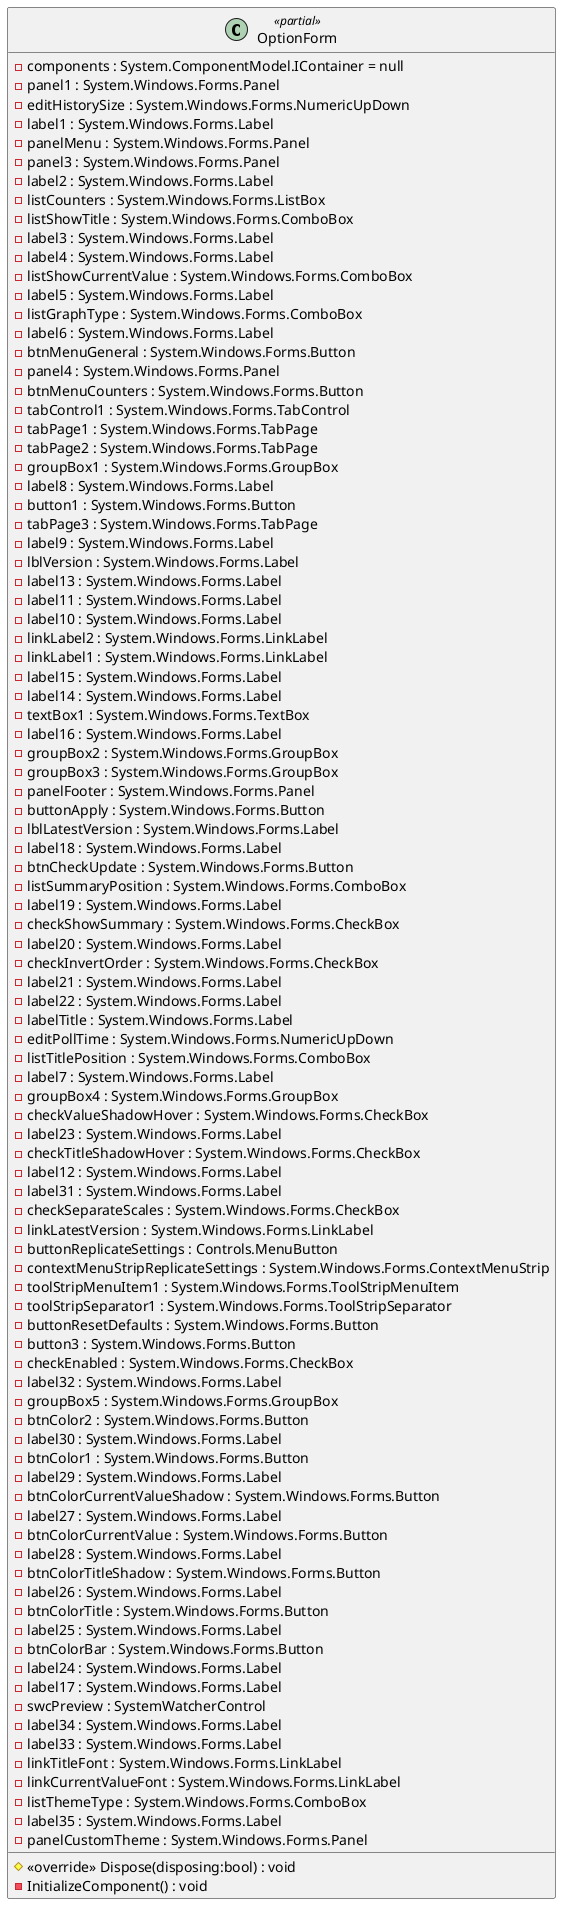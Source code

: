 @startuml
class OptionForm <<partial>> {
    - components : System.ComponentModel.IContainer = null
    # <<override>> Dispose(disposing:bool) : void
    - InitializeComponent() : void
    - panel1 : System.Windows.Forms.Panel
    - editHistorySize : System.Windows.Forms.NumericUpDown
    - label1 : System.Windows.Forms.Label
    - panelMenu : System.Windows.Forms.Panel
    - panel3 : System.Windows.Forms.Panel
    - label2 : System.Windows.Forms.Label
    - listCounters : System.Windows.Forms.ListBox
    - listShowTitle : System.Windows.Forms.ComboBox
    - label3 : System.Windows.Forms.Label
    - label4 : System.Windows.Forms.Label
    - listShowCurrentValue : System.Windows.Forms.ComboBox
    - label5 : System.Windows.Forms.Label
    - listGraphType : System.Windows.Forms.ComboBox
    - label6 : System.Windows.Forms.Label
    - btnMenuGeneral : System.Windows.Forms.Button
    - panel4 : System.Windows.Forms.Panel
    - btnMenuCounters : System.Windows.Forms.Button
    - tabControl1 : System.Windows.Forms.TabControl
    - tabPage1 : System.Windows.Forms.TabPage
    - tabPage2 : System.Windows.Forms.TabPage
    - groupBox1 : System.Windows.Forms.GroupBox
    - label8 : System.Windows.Forms.Label
    - button1 : System.Windows.Forms.Button
    - tabPage3 : System.Windows.Forms.TabPage
    - label9 : System.Windows.Forms.Label
    - lblVersion : System.Windows.Forms.Label
    - label13 : System.Windows.Forms.Label
    - label11 : System.Windows.Forms.Label
    - label10 : System.Windows.Forms.Label
    - linkLabel2 : System.Windows.Forms.LinkLabel
    - linkLabel1 : System.Windows.Forms.LinkLabel
    - label15 : System.Windows.Forms.Label
    - label14 : System.Windows.Forms.Label
    - textBox1 : System.Windows.Forms.TextBox
    - label16 : System.Windows.Forms.Label
    - groupBox2 : System.Windows.Forms.GroupBox
    - groupBox3 : System.Windows.Forms.GroupBox
    - panelFooter : System.Windows.Forms.Panel
    - buttonApply : System.Windows.Forms.Button
    - lblLatestVersion : System.Windows.Forms.Label
    - label18 : System.Windows.Forms.Label
    - btnCheckUpdate : System.Windows.Forms.Button
    - listSummaryPosition : System.Windows.Forms.ComboBox
    - label19 : System.Windows.Forms.Label
    - checkShowSummary : System.Windows.Forms.CheckBox
    - label20 : System.Windows.Forms.Label
    - checkInvertOrder : System.Windows.Forms.CheckBox
    - label21 : System.Windows.Forms.Label
    - label22 : System.Windows.Forms.Label
    - labelTitle : System.Windows.Forms.Label
    - editPollTime : System.Windows.Forms.NumericUpDown
    - listTitlePosition : System.Windows.Forms.ComboBox
    - label7 : System.Windows.Forms.Label
    - groupBox4 : System.Windows.Forms.GroupBox
    - checkValueShadowHover : System.Windows.Forms.CheckBox
    - label23 : System.Windows.Forms.Label
    - checkTitleShadowHover : System.Windows.Forms.CheckBox
    - label12 : System.Windows.Forms.Label
    - label31 : System.Windows.Forms.Label
    - checkSeparateScales : System.Windows.Forms.CheckBox
    - linkLatestVersion : System.Windows.Forms.LinkLabel
    - buttonReplicateSettings : Controls.MenuButton
    - contextMenuStripReplicateSettings : System.Windows.Forms.ContextMenuStrip
    - toolStripMenuItem1 : System.Windows.Forms.ToolStripMenuItem
    - toolStripSeparator1 : System.Windows.Forms.ToolStripSeparator
    - buttonResetDefaults : System.Windows.Forms.Button
    - button3 : System.Windows.Forms.Button
    - checkEnabled : System.Windows.Forms.CheckBox
    - label32 : System.Windows.Forms.Label
    - groupBox5 : System.Windows.Forms.GroupBox
    - btnColor2 : System.Windows.Forms.Button
    - label30 : System.Windows.Forms.Label
    - btnColor1 : System.Windows.Forms.Button
    - label29 : System.Windows.Forms.Label
    - btnColorCurrentValueShadow : System.Windows.Forms.Button
    - label27 : System.Windows.Forms.Label
    - btnColorCurrentValue : System.Windows.Forms.Button
    - label28 : System.Windows.Forms.Label
    - btnColorTitleShadow : System.Windows.Forms.Button
    - label26 : System.Windows.Forms.Label
    - btnColorTitle : System.Windows.Forms.Button
    - label25 : System.Windows.Forms.Label
    - btnColorBar : System.Windows.Forms.Button
    - label24 : System.Windows.Forms.Label
    - label17 : System.Windows.Forms.Label
    - swcPreview : SystemWatcherControl
    - label34 : System.Windows.Forms.Label
    - label33 : System.Windows.Forms.Label
    - linkTitleFont : System.Windows.Forms.LinkLabel
    - linkCurrentValueFont : System.Windows.Forms.LinkLabel
    - listThemeType : System.Windows.Forms.ComboBox
    - label35 : System.Windows.Forms.Label
    - panelCustomTheme : System.Windows.Forms.Panel
}
@enduml
